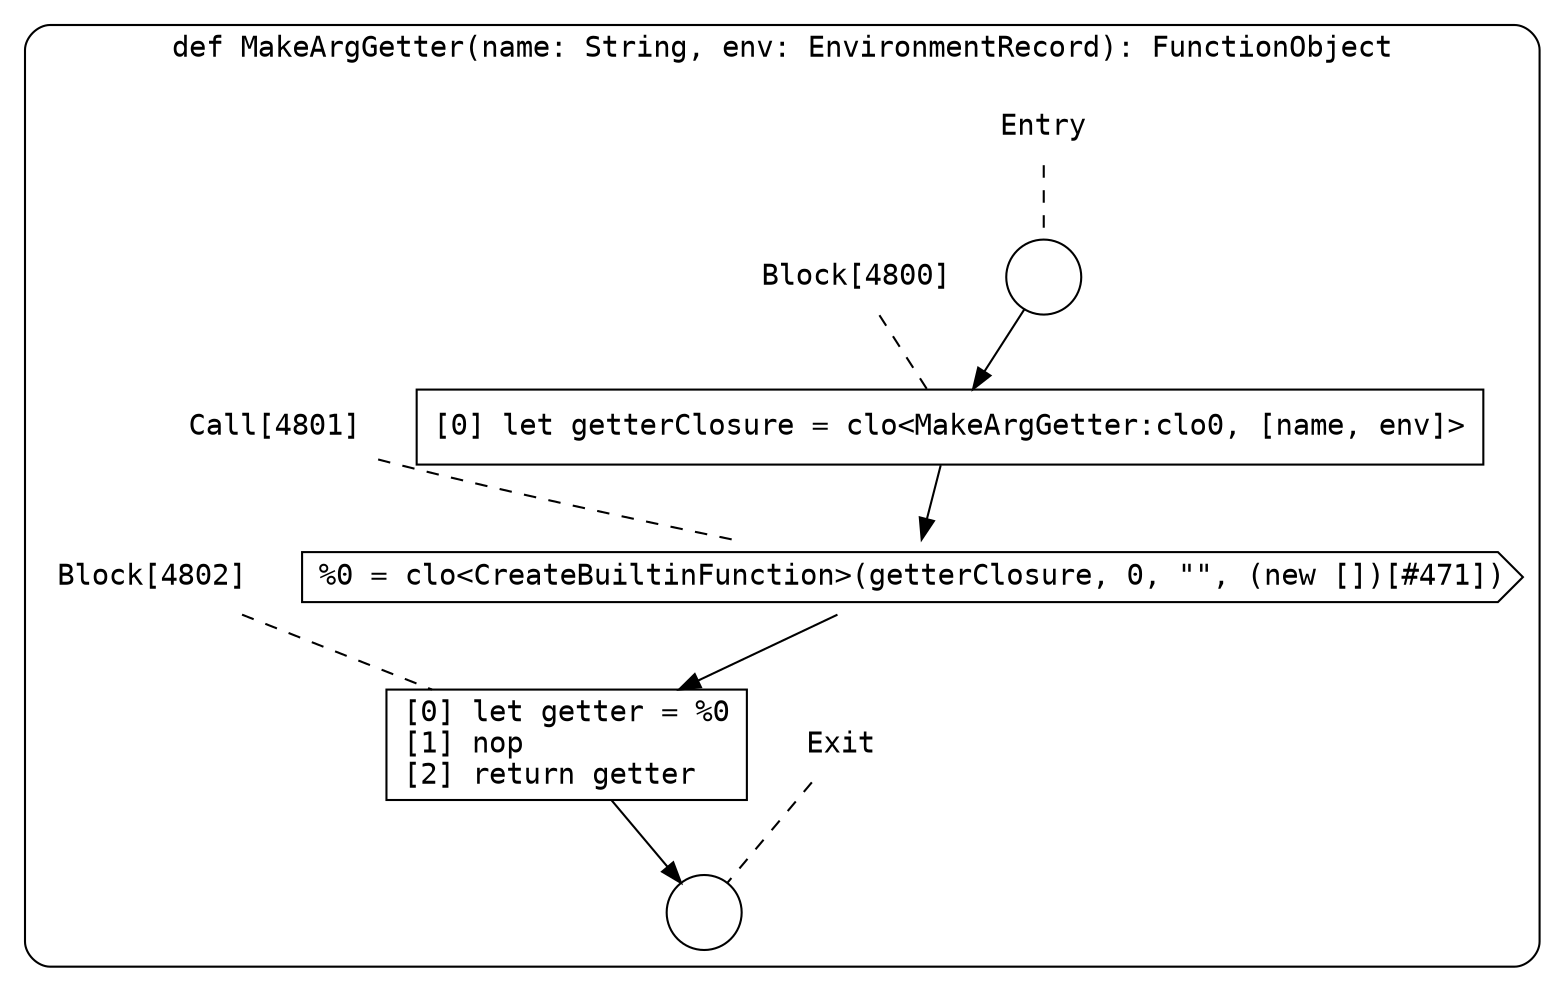 digraph {
  graph [fontname = "Consolas"]
  node [fontname = "Consolas"]
  edge [fontname = "Consolas"]
  subgraph cluster1122 {
    label = "def MakeArgGetter(name: String, env: EnvironmentRecord): FunctionObject"
    style = rounded
    cluster1122_entry_name [shape=none, label=<<font color="black">Entry</font>>]
    cluster1122_entry_name -> cluster1122_entry [arrowhead=none, color="black", style=dashed]
    cluster1122_entry [shape=circle label=" " color="black" fillcolor="white" style=filled]
    cluster1122_entry -> node4800 [color="black"]
    cluster1122_exit_name [shape=none, label=<<font color="black">Exit</font>>]
    cluster1122_exit_name -> cluster1122_exit [arrowhead=none, color="black", style=dashed]
    cluster1122_exit [shape=circle label=" " color="black" fillcolor="white" style=filled]
    node4800_name [shape=none, label=<<font color="black">Block[4800]</font>>]
    node4800_name -> node4800 [arrowhead=none, color="black", style=dashed]
    node4800 [shape=box, label=<<font color="black">[0] let getterClosure = clo&lt;MakeArgGetter:clo0, [name, env]&gt;<BR ALIGN="LEFT"/></font>> color="black" fillcolor="white", style=filled]
    node4800 -> node4801 [color="black"]
    node4801_name [shape=none, label=<<font color="black">Call[4801]</font>>]
    node4801_name -> node4801 [arrowhead=none, color="black", style=dashed]
    node4801 [shape=cds, label=<<font color="black">%0 = clo&lt;CreateBuiltinFunction&gt;(getterClosure, 0, &quot;&quot;, (new [])[#471])</font>> color="black" fillcolor="white", style=filled]
    node4801 -> node4802 [color="black"]
    node4802_name [shape=none, label=<<font color="black">Block[4802]</font>>]
    node4802_name -> node4802 [arrowhead=none, color="black", style=dashed]
    node4802 [shape=box, label=<<font color="black">[0] let getter = %0<BR ALIGN="LEFT"/>[1] nop<BR ALIGN="LEFT"/>[2] return getter<BR ALIGN="LEFT"/></font>> color="black" fillcolor="white", style=filled]
    node4802 -> cluster1122_exit [color="black"]
  }
}